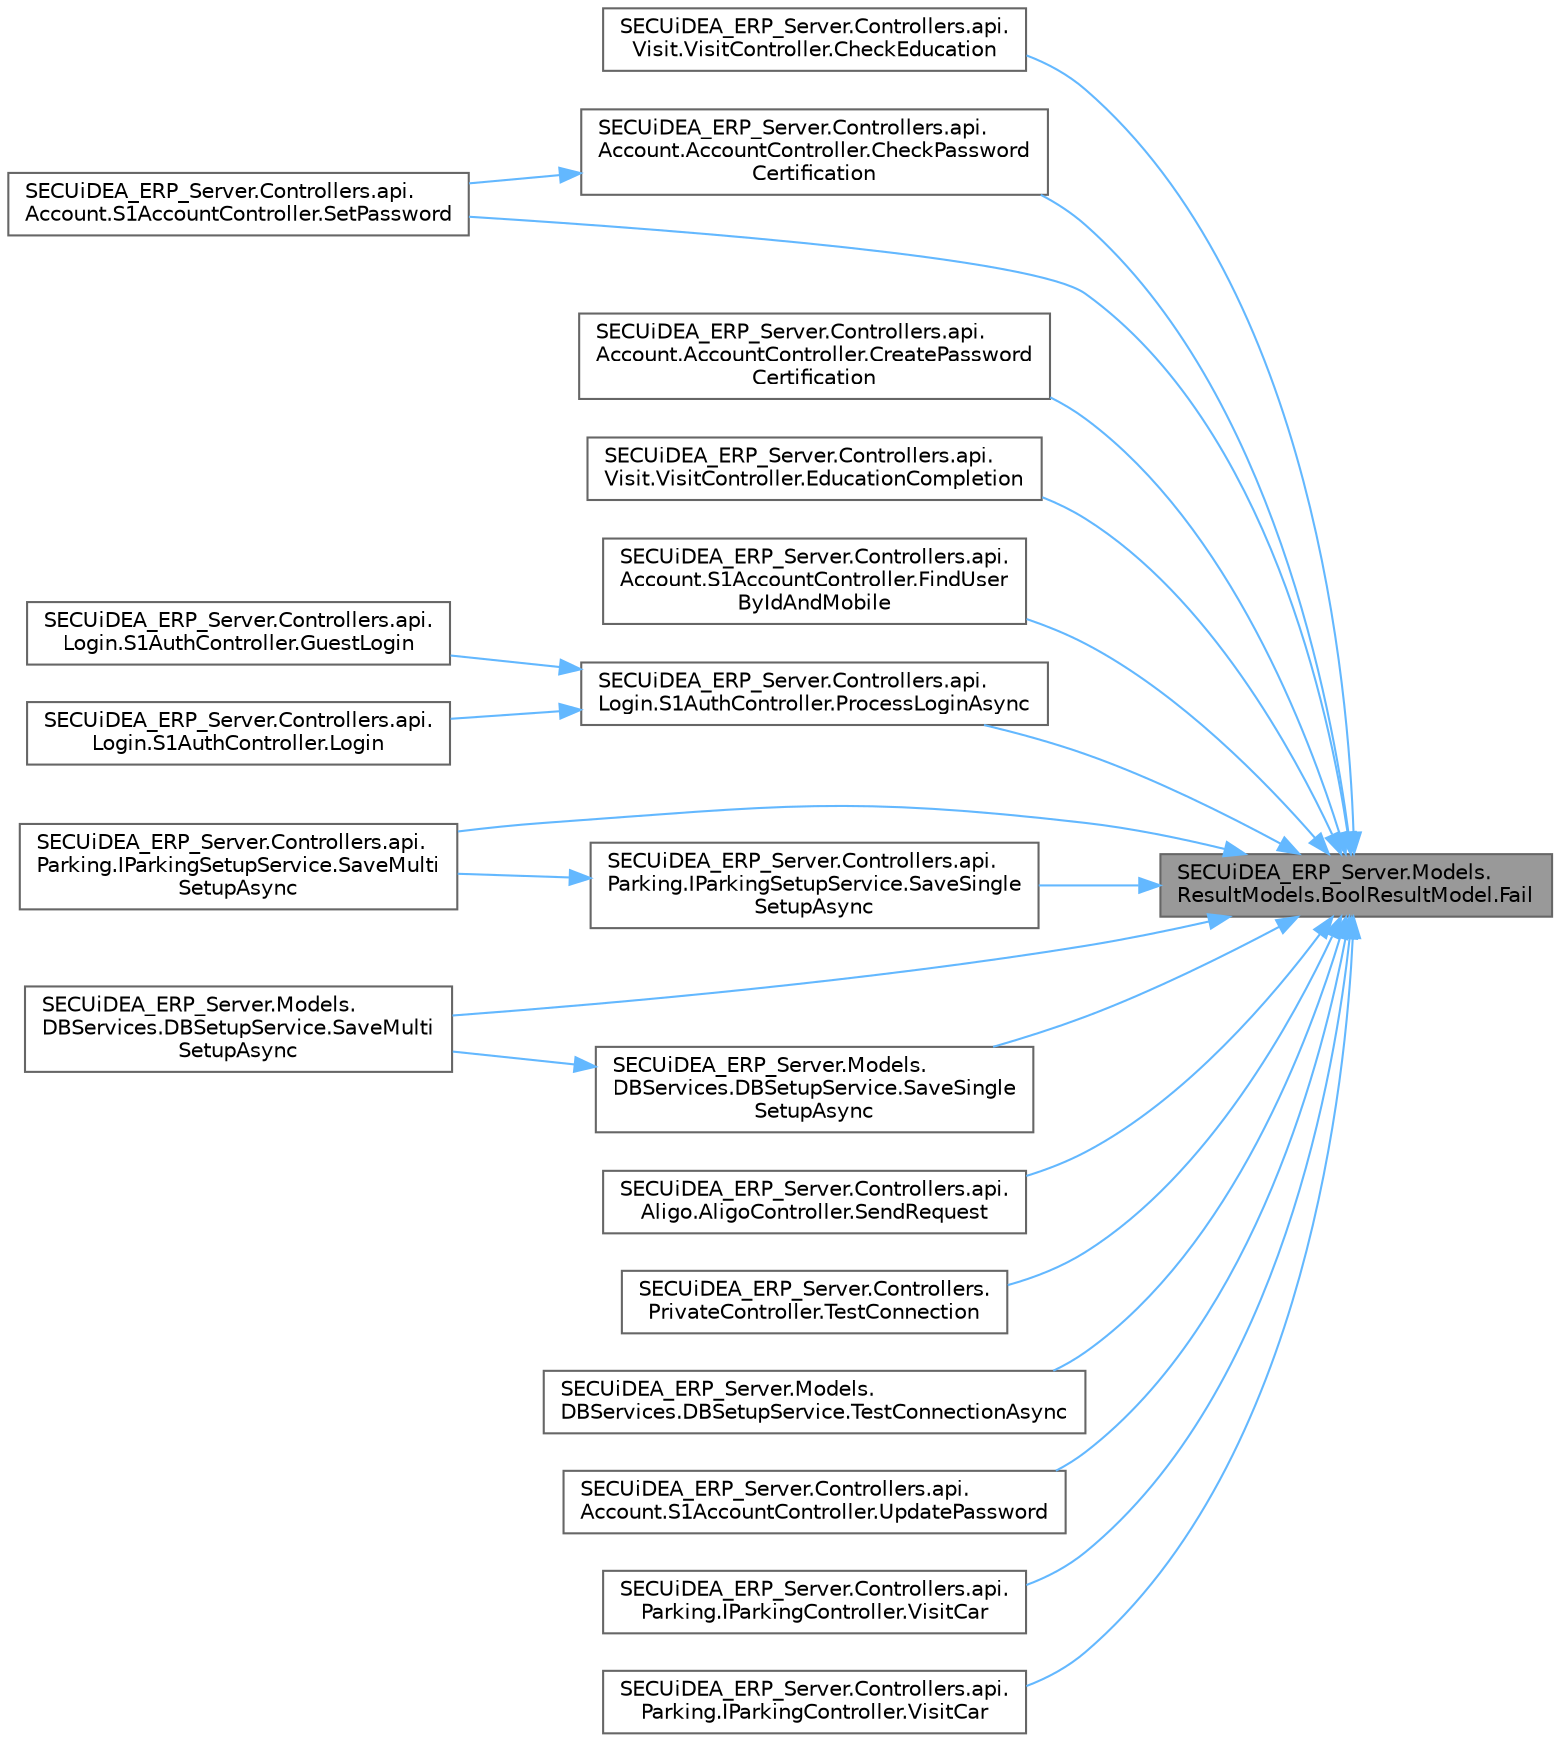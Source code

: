 digraph "SECUiDEA_ERP_Server.Models.ResultModels.BoolResultModel.Fail"
{
 // LATEX_PDF_SIZE
  bgcolor="transparent";
  edge [fontname=Helvetica,fontsize=10,labelfontname=Helvetica,labelfontsize=10];
  node [fontname=Helvetica,fontsize=10,shape=box,height=0.2,width=0.4];
  rankdir="RL";
  Node1 [id="Node000001",label="SECUiDEA_ERP_Server.Models.\lResultModels.BoolResultModel.Fail",height=0.2,width=0.4,color="gray40", fillcolor="grey60", style="filled", fontcolor="black",tooltip=" "];
  Node1 -> Node2 [id="edge1_Node000001_Node000002",dir="back",color="steelblue1",style="solid",tooltip=" "];
  Node2 [id="Node000002",label="SECUiDEA_ERP_Server.Controllers.api.\lVisit.VisitController.CheckEducation",height=0.2,width=0.4,color="grey40", fillcolor="white", style="filled",URL="$class_s_e_c_ui_d_e_a___e_r_p___server_1_1_controllers_1_1api_1_1_visit_1_1_visit_controller.html#a714d08a30c6f14c6fcce610aa405001f",tooltip=" "];
  Node1 -> Node3 [id="edge2_Node000001_Node000003",dir="back",color="steelblue1",style="solid",tooltip=" "];
  Node3 [id="Node000003",label="SECUiDEA_ERP_Server.Controllers.api.\lAccount.AccountController.CheckPassword\lCertification",height=0.2,width=0.4,color="grey40", fillcolor="white", style="filled",URL="$class_s_e_c_ui_d_e_a___e_r_p___server_1_1_controllers_1_1api_1_1_account_1_1_account_controller.html#aa7a0fc6c4dfa32990b41125633f2cd8e",tooltip="비밀번호 찾기용 인증번호 확인"];
  Node3 -> Node4 [id="edge3_Node000003_Node000004",dir="back",color="steelblue1",style="solid",tooltip=" "];
  Node4 [id="Node000004",label="SECUiDEA_ERP_Server.Controllers.api.\lAccount.S1AccountController.SetPassword",height=0.2,width=0.4,color="grey40", fillcolor="white", style="filled",URL="$class_s_e_c_ui_d_e_a___e_r_p___server_1_1_controllers_1_1api_1_1_account_1_1_s1_account_controller.html#a0bc7e6bdf9e20dc85b239375e2fe8f0f",tooltip=" "];
  Node1 -> Node5 [id="edge4_Node000001_Node000005",dir="back",color="steelblue1",style="solid",tooltip=" "];
  Node5 [id="Node000005",label="SECUiDEA_ERP_Server.Controllers.api.\lAccount.AccountController.CreatePassword\lCertification",height=0.2,width=0.4,color="grey40", fillcolor="white", style="filled",URL="$class_s_e_c_ui_d_e_a___e_r_p___server_1_1_controllers_1_1api_1_1_account_1_1_account_controller.html#a83e3b9ee6c5600653cf7131a60fb0e74",tooltip="비밀번호 찾기용 인증번호 생성"];
  Node1 -> Node6 [id="edge5_Node000001_Node000006",dir="back",color="steelblue1",style="solid",tooltip=" "];
  Node6 [id="Node000006",label="SECUiDEA_ERP_Server.Controllers.api.\lVisit.VisitController.EducationCompletion",height=0.2,width=0.4,color="grey40", fillcolor="white", style="filled",URL="$class_s_e_c_ui_d_e_a___e_r_p___server_1_1_controllers_1_1api_1_1_visit_1_1_visit_controller.html#a535d41f4771f78b47dad2f5a6be0bbc6",tooltip=" "];
  Node1 -> Node7 [id="edge6_Node000001_Node000007",dir="back",color="steelblue1",style="solid",tooltip=" "];
  Node7 [id="Node000007",label="SECUiDEA_ERP_Server.Controllers.api.\lAccount.S1AccountController.FindUser\lByIdAndMobile",height=0.2,width=0.4,color="grey40", fillcolor="white", style="filled",URL="$class_s_e_c_ui_d_e_a___e_r_p___server_1_1_controllers_1_1api_1_1_account_1_1_s1_account_controller.html#a001ac6af597c043a785104df1ddf70bc",tooltip=" "];
  Node1 -> Node8 [id="edge7_Node000001_Node000008",dir="back",color="steelblue1",style="solid",tooltip=" "];
  Node8 [id="Node000008",label="SECUiDEA_ERP_Server.Controllers.api.\lLogin.S1AuthController.ProcessLoginAsync",height=0.2,width=0.4,color="grey40", fillcolor="white", style="filled",URL="$class_s_e_c_ui_d_e_a___e_r_p___server_1_1_controllers_1_1api_1_1_login_1_1_s1_auth_controller.html#a7732537c9fdb78869d9e534c32580334",tooltip=" "];
  Node8 -> Node9 [id="edge8_Node000008_Node000009",dir="back",color="steelblue1",style="solid",tooltip=" "];
  Node9 [id="Node000009",label="SECUiDEA_ERP_Server.Controllers.api.\lLogin.S1AuthController.GuestLogin",height=0.2,width=0.4,color="grey40", fillcolor="white", style="filled",URL="$class_s_e_c_ui_d_e_a___e_r_p___server_1_1_controllers_1_1api_1_1_login_1_1_s1_auth_controller.html#a1c882a38b09bc9a1ffe531e566dd89c1",tooltip="S1ACCESS 게스트 로그인 처리"];
  Node8 -> Node10 [id="edge9_Node000008_Node000010",dir="back",color="steelblue1",style="solid",tooltip=" "];
  Node10 [id="Node000010",label="SECUiDEA_ERP_Server.Controllers.api.\lLogin.S1AuthController.Login",height=0.2,width=0.4,color="grey40", fillcolor="white", style="filled",URL="$class_s_e_c_ui_d_e_a___e_r_p___server_1_1_controllers_1_1api_1_1_login_1_1_s1_auth_controller.html#a18f7c957f90c231f48c0ffc75783d0d7",tooltip="S1ACCESS 로그인 처리"];
  Node1 -> Node11 [id="edge10_Node000001_Node000011",dir="back",color="steelblue1",style="solid",tooltip=" "];
  Node11 [id="Node000011",label="SECUiDEA_ERP_Server.Controllers.api.\lParking.IParkingSetupService.SaveMulti\lSetupAsync",height=0.2,width=0.4,color="grey40", fillcolor="white", style="filled",URL="$class_s_e_c_ui_d_e_a___e_r_p___server_1_1_controllers_1_1api_1_1_parking_1_1_i_parking_setup_service.html#a6d18622512126950f1e844c25729fca1",tooltip="다중 API 설정 저장"];
  Node1 -> Node12 [id="edge11_Node000001_Node000012",dir="back",color="steelblue1",style="solid",tooltip=" "];
  Node12 [id="Node000012",label="SECUiDEA_ERP_Server.Models.\lDBServices.DBSetupService.SaveMulti\lSetupAsync",height=0.2,width=0.4,color="grey40", fillcolor="white", style="filled",URL="$class_s_e_c_ui_d_e_a___e_r_p___server_1_1_models_1_1_d_b_services_1_1_d_b_setup_service.html#a4e44984b257862b11264ff57bfcf528e",tooltip="다중 DB 설정을 저장"];
  Node1 -> Node13 [id="edge12_Node000001_Node000013",dir="back",color="steelblue1",style="solid",tooltip=" "];
  Node13 [id="Node000013",label="SECUiDEA_ERP_Server.Controllers.api.\lParking.IParkingSetupService.SaveSingle\lSetupAsync",height=0.2,width=0.4,color="grey40", fillcolor="white", style="filled",URL="$class_s_e_c_ui_d_e_a___e_r_p___server_1_1_controllers_1_1api_1_1_parking_1_1_i_parking_setup_service.html#ac50d9d5579eb3fa370242c7ddf6c2a12",tooltip="단일 API 설정 저장"];
  Node13 -> Node11 [id="edge13_Node000013_Node000011",dir="back",color="steelblue1",style="solid",tooltip=" "];
  Node1 -> Node14 [id="edge14_Node000001_Node000014",dir="back",color="steelblue1",style="solid",tooltip=" "];
  Node14 [id="Node000014",label="SECUiDEA_ERP_Server.Models.\lDBServices.DBSetupService.SaveSingle\lSetupAsync",height=0.2,width=0.4,color="grey40", fillcolor="white", style="filled",URL="$class_s_e_c_ui_d_e_a___e_r_p___server_1_1_models_1_1_d_b_services_1_1_d_b_setup_service.html#aba7690e0098e6195a6ac343501f6dbcc",tooltip="단일 DB 설정을 저장"];
  Node14 -> Node12 [id="edge15_Node000014_Node000012",dir="back",color="steelblue1",style="solid",tooltip=" "];
  Node1 -> Node15 [id="edge16_Node000001_Node000015",dir="back",color="steelblue1",style="solid",tooltip=" "];
  Node15 [id="Node000015",label="SECUiDEA_ERP_Server.Controllers.api.\lAligo.AligoController.SendRequest",height=0.2,width=0.4,color="grey40", fillcolor="white", style="filled",URL="$class_s_e_c_ui_d_e_a___e_r_p___server_1_1_controllers_1_1api_1_1_aligo_1_1_aligo_controller.html#a31f7bca61dae33ffb35612ec2b8f9d77",tooltip=" "];
  Node1 -> Node4 [id="edge17_Node000001_Node000004",dir="back",color="steelblue1",style="solid",tooltip=" "];
  Node1 -> Node16 [id="edge18_Node000001_Node000016",dir="back",color="steelblue1",style="solid",tooltip=" "];
  Node16 [id="Node000016",label="SECUiDEA_ERP_Server.Controllers.\lPrivateController.TestConnection",height=0.2,width=0.4,color="grey40", fillcolor="white", style="filled",URL="$class_s_e_c_ui_d_e_a___e_r_p___server_1_1_controllers_1_1_private_controller.html#a1dc82e33b91872cfb458c3655b1e272e",tooltip=" "];
  Node1 -> Node17 [id="edge19_Node000001_Node000017",dir="back",color="steelblue1",style="solid",tooltip=" "];
  Node17 [id="Node000017",label="SECUiDEA_ERP_Server.Models.\lDBServices.DBSetupService.TestConnectionAsync",height=0.2,width=0.4,color="grey40", fillcolor="white", style="filled",URL="$class_s_e_c_ui_d_e_a___e_r_p___server_1_1_models_1_1_d_b_services_1_1_d_b_setup_service.html#a35e8e534f74e2cb0489a9d66b25195db",tooltip="연결 테스트"];
  Node1 -> Node18 [id="edge20_Node000001_Node000018",dir="back",color="steelblue1",style="solid",tooltip=" "];
  Node18 [id="Node000018",label="SECUiDEA_ERP_Server.Controllers.api.\lAccount.S1AccountController.UpdatePassword",height=0.2,width=0.4,color="grey40", fillcolor="white", style="filled",URL="$class_s_e_c_ui_d_e_a___e_r_p___server_1_1_controllers_1_1api_1_1_account_1_1_s1_account_controller.html#acfacd0e0f22a058251d52163976e8159",tooltip=" "];
  Node1 -> Node19 [id="edge21_Node000001_Node000019",dir="back",color="steelblue1",style="solid",tooltip=" "];
  Node19 [id="Node000019",label="SECUiDEA_ERP_Server.Controllers.api.\lParking.IParkingController.VisitCar",height=0.2,width=0.4,color="grey40", fillcolor="white", style="filled",URL="$class_s_e_c_ui_d_e_a___e_r_p___server_1_1_controllers_1_1api_1_1_parking_1_1_i_parking_controller.html#aeae1e6c8df994fadcf5187ff7a8d5d00",tooltip="방문 차량 등록"];
  Node1 -> Node20 [id="edge22_Node000001_Node000020",dir="back",color="steelblue1",style="solid",tooltip=" "];
  Node20 [id="Node000020",label="SECUiDEA_ERP_Server.Controllers.api.\lParking.IParkingController.VisitCar",height=0.2,width=0.4,color="grey40", fillcolor="white", style="filled",URL="$class_s_e_c_ui_d_e_a___e_r_p___server_1_1_controllers_1_1api_1_1_parking_1_1_i_parking_controller.html#af0397f5e2017c8f1544f7ef888f8ffe8",tooltip=" "];
}
